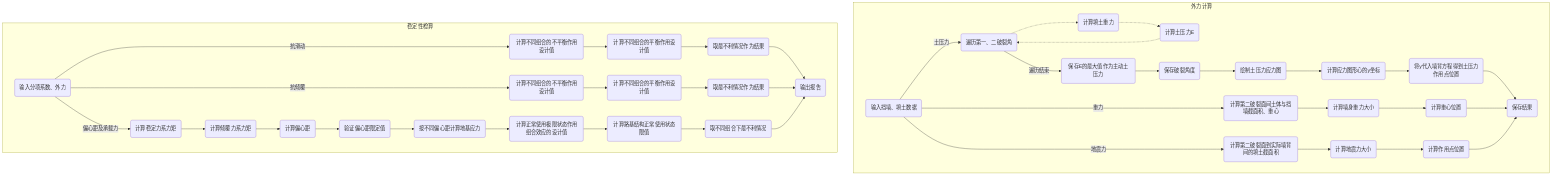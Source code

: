graph TD
%% 外力计算
subgraph  wl[外力计算]
start("输入挡墙、填土数据")
report(保存结果)
start -->|土压力|t1
t1("遍历第一、二破裂角")-.->
t2(计算填土重力) -.->
t3(计算土压力E) -.-> t1
t1 -->|遍历结束| t4(保存E的最大值作为主动土压力) -->
t5(保存破裂角度) -->
t6(绘制土压力应力图) -->
t7(计算应力图形心的y坐标) -->
t8(将y代入墙背方程得到土压力作用点位置)-->report

start -->|重力|z1
z1("计算第二破裂面间土体与挡墙截面积、重心") -->
z2(计算墙身重力大小) -->
a3(计算重心位置) --> report

start -->|地震力|p1
p1("计算第二破裂面到实际墙背间的填土截面积") -->
p2(计算地震力大小) -->
p3(计算作用点位置)  --> report
end


%% 稳定性检算
subgraph wd[稳定性检算]
start1("输入分项系数、外力")-->|抗滑动|kc1
kc1(计算不同组合的不平衡作用设计值) -->
kc2(计算不同组合的平衡作用设计值) -->
kc3(取最不利情况作为结果)-->result
start1 --> |抗倾覆|k01
k01(计算不同组合的不平衡作用设计值) -->
k02(计算不同组合的平衡作用设计值) -->
k03(取最不利情况作为结果)-->result

start1 --> |偏心距及承载力|e1
e1(计算稳定力系力矩) -->
e2(计算倾覆力系力矩) -->
e3(计算偏心距) -->
e4(验证偏心距限定值) -->
d1(按不同偏心距计算地基应力) -->
d2(计算正常使用极限状态作用组合效应的设计值) -->
d3(计算路基结构正常使用状态限值) -->
d4(取不同组合下最不利情况) -->
result(输出报告)
end